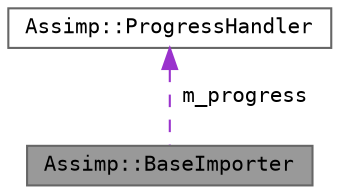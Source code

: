 digraph "Assimp::BaseImporter"
{
 // LATEX_PDF_SIZE
  bgcolor="transparent";
  edge [fontname=Terminal,fontsize=10,labelfontname=Helvetica,labelfontsize=10];
  node [fontname=Terminal,fontsize=10,shape=box,height=0.2,width=0.4];
  Node1 [label="Assimp::BaseImporter",height=0.2,width=0.4,color="gray40", fillcolor="grey60", style="filled", fontcolor="black",tooltip=" "];
  Node2 -> Node1 [dir="back",color="darkorchid3",style="dashed",label=" m_progress" ];
  Node2 [label="Assimp::ProgressHandler",height=0.2,width=0.4,color="gray40", fillcolor="white", style="filled",URL="$class_assimp_1_1_progress_handler.html",tooltip="CPP-API: Abstract interface for custom progress report receivers."];
}
